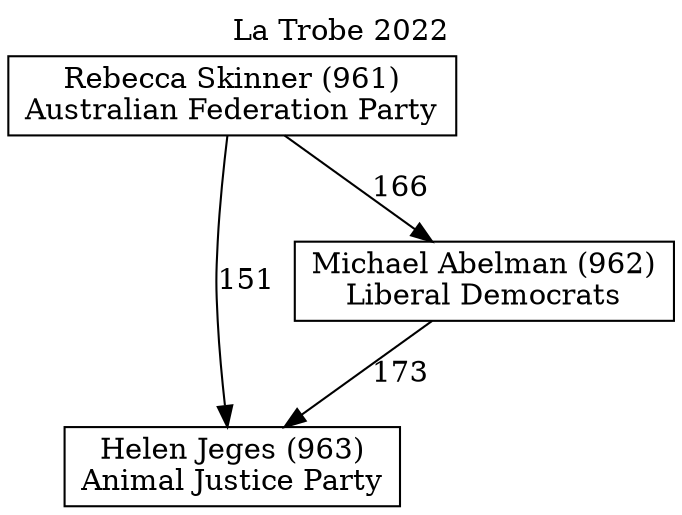 // House preference flow
digraph "Helen Jeges (963)_La Trobe_2022" {
	graph [label="La Trobe 2022" labelloc=t mclimit=10]
	node [shape=box]
	"Helen Jeges (963)" [label="Helen Jeges (963)
Animal Justice Party"]
	"Rebecca Skinner (961)" [label="Rebecca Skinner (961)
Australian Federation Party"]
	"Michael Abelman (962)" [label="Michael Abelman (962)
Liberal Democrats"]
	"Michael Abelman (962)" -> "Helen Jeges (963)" [label=173]
	"Rebecca Skinner (961)" -> "Helen Jeges (963)" [label=151]
	"Rebecca Skinner (961)" -> "Michael Abelman (962)" [label=166]
}

